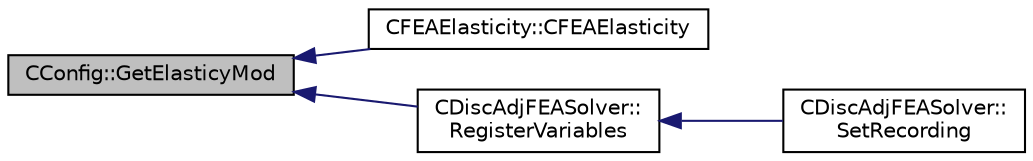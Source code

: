 digraph "CConfig::GetElasticyMod"
{
  edge [fontname="Helvetica",fontsize="10",labelfontname="Helvetica",labelfontsize="10"];
  node [fontname="Helvetica",fontsize="10",shape=record];
  rankdir="LR";
  Node2701 [label="CConfig::GetElasticyMod",height=0.2,width=0.4,color="black", fillcolor="grey75", style="filled", fontcolor="black"];
  Node2701 -> Node2702 [dir="back",color="midnightblue",fontsize="10",style="solid",fontname="Helvetica"];
  Node2702 [label="CFEAElasticity::CFEAElasticity",height=0.2,width=0.4,color="black", fillcolor="white", style="filled",URL="$class_c_f_e_a_elasticity.html#ad1c14749a7ca01a53ad55fe1f7297c06",tooltip="Constructor of the class (overload). "];
  Node2701 -> Node2703 [dir="back",color="midnightblue",fontsize="10",style="solid",fontname="Helvetica"];
  Node2703 [label="CDiscAdjFEASolver::\lRegisterVariables",height=0.2,width=0.4,color="black", fillcolor="white", style="filled",URL="$class_c_disc_adj_f_e_a_solver.html#a408757f23c8df6ad6a933589d4ad90de",tooltip="A virtual member. "];
  Node2703 -> Node2704 [dir="back",color="midnightblue",fontsize="10",style="solid",fontname="Helvetica"];
  Node2704 [label="CDiscAdjFEASolver::\lSetRecording",height=0.2,width=0.4,color="black", fillcolor="white", style="filled",URL="$class_c_disc_adj_f_e_a_solver.html#a3aa3cdeeabde58197282da02e36247b5",tooltip="Prepare the solver for a new recording. "];
}
